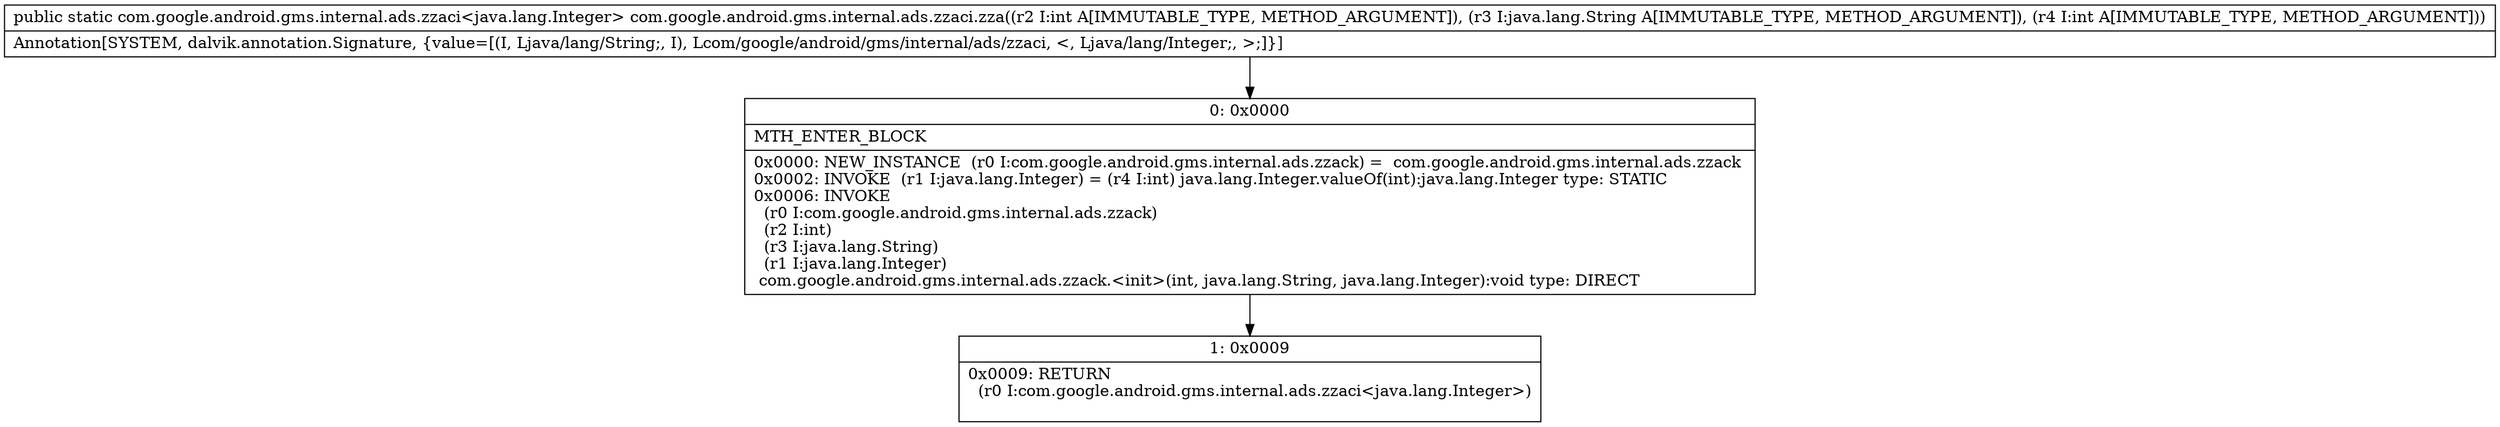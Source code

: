 digraph "CFG forcom.google.android.gms.internal.ads.zzaci.zza(ILjava\/lang\/String;I)Lcom\/google\/android\/gms\/internal\/ads\/zzaci;" {
Node_0 [shape=record,label="{0\:\ 0x0000|MTH_ENTER_BLOCK\l|0x0000: NEW_INSTANCE  (r0 I:com.google.android.gms.internal.ads.zzack) =  com.google.android.gms.internal.ads.zzack \l0x0002: INVOKE  (r1 I:java.lang.Integer) = (r4 I:int) java.lang.Integer.valueOf(int):java.lang.Integer type: STATIC \l0x0006: INVOKE  \l  (r0 I:com.google.android.gms.internal.ads.zzack)\l  (r2 I:int)\l  (r3 I:java.lang.String)\l  (r1 I:java.lang.Integer)\l com.google.android.gms.internal.ads.zzack.\<init\>(int, java.lang.String, java.lang.Integer):void type: DIRECT \l}"];
Node_1 [shape=record,label="{1\:\ 0x0009|0x0009: RETURN  \l  (r0 I:com.google.android.gms.internal.ads.zzaci\<java.lang.Integer\>)\l \l}"];
MethodNode[shape=record,label="{public static com.google.android.gms.internal.ads.zzaci\<java.lang.Integer\> com.google.android.gms.internal.ads.zzaci.zza((r2 I:int A[IMMUTABLE_TYPE, METHOD_ARGUMENT]), (r3 I:java.lang.String A[IMMUTABLE_TYPE, METHOD_ARGUMENT]), (r4 I:int A[IMMUTABLE_TYPE, METHOD_ARGUMENT]))  | Annotation[SYSTEM, dalvik.annotation.Signature, \{value=[(I, Ljava\/lang\/String;, I), Lcom\/google\/android\/gms\/internal\/ads\/zzaci, \<, Ljava\/lang\/Integer;, \>;]\}]\l}"];
MethodNode -> Node_0;
Node_0 -> Node_1;
}

